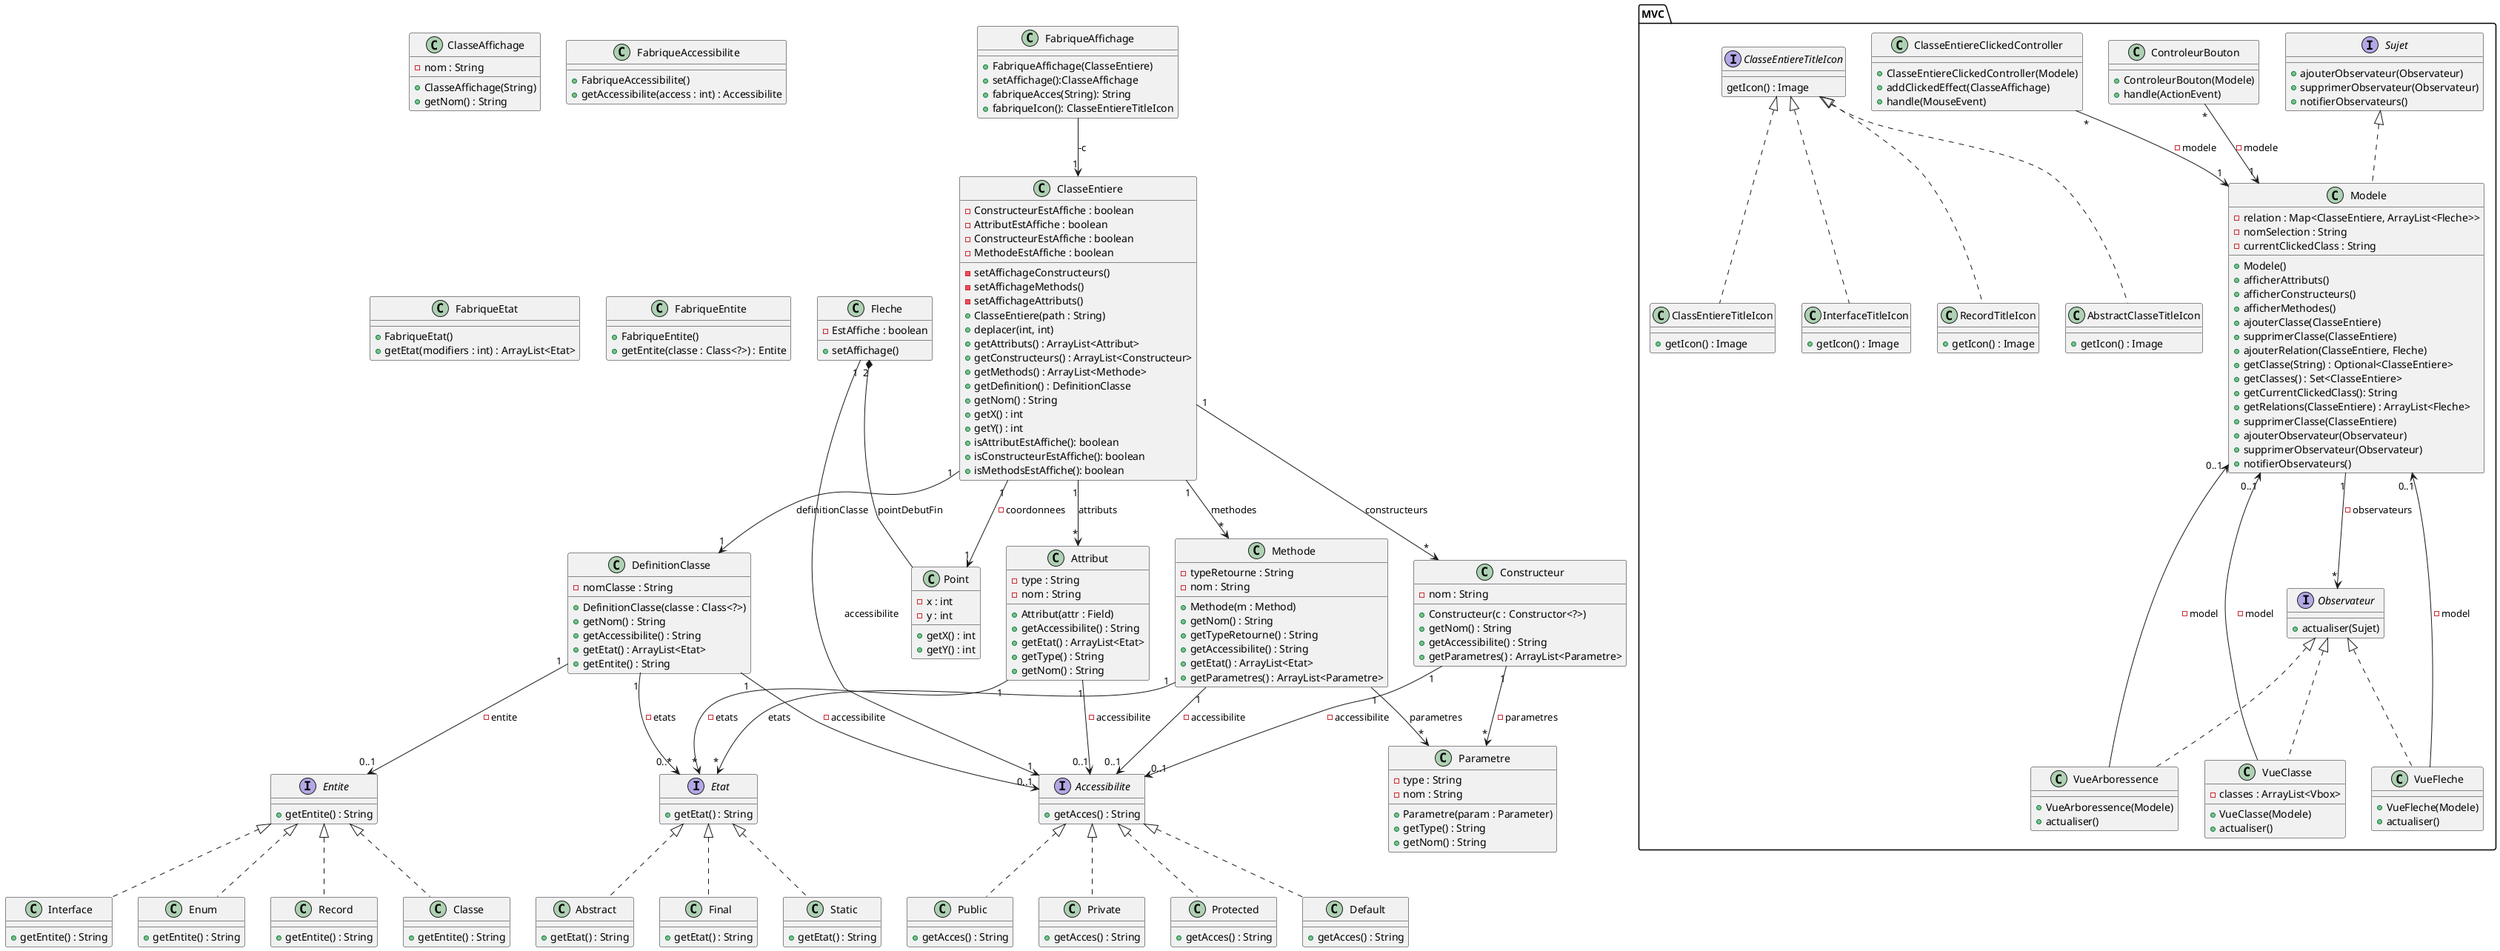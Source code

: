 @startuml
'https://plantuml.com/class-diagram

'Modele'
package "MVC"{

    interface Sujet{
        +ajouterObservateur(Observateur)
        +supprimerObservateur(Observateur)
        +notifierObservateurs()
    }

    class Modele implements Sujet{
            - relation : Map<ClasseEntiere, ArrayList<Fleche>>
            - nomSelection : String
            - currentClickedClass : String
            + Modele()
            + afficherAttributs()
            + afficherConstructeurs()
            + afficherMethodes()
            + ajouterClasse(ClasseEntiere)
            + supprimerClasse(ClasseEntiere)
            + ajouterRelation(ClasseEntiere, Fleche)
            + getClasse(String) : Optional<ClasseEntiere>
            + getClasses() : Set<ClasseEntiere>
            + getCurrentClickedClass(): String
            + getRelations(ClasseEntiere) : ArrayList<Fleche>
            + supprimerClasse(ClasseEntiere)
            + ajouterObservateur(Observateur)
            + supprimerObservateur(Observateur)
            + notifierObservateurs()
        }

    'Observateurs'

    interface Observateur{
        +actualiser(Sujet)
    }

    class VueClasse implements Observateur{
        - classes : ArrayList<Vbox>
        +VueClasse(Modele)
        +actualiser()
    }

    class VueFleche implements Observateur{
        +VueFleche(Modele)
        +actualiser()
    }

    class VueArboressence implements Observateur {
        + VueArboressence(Modele)
        + actualiser()
    }

    'Controlleurs'

    class ControleurBouton{
        +ControleurBouton(Modele)
        +handle(ActionEvent)
    }

    class ClasseEntiereClickedController{
            + ClasseEntiereClickedController(Modele)
            + addClickedEffect(ClasseAffichage)
            +handle(MouseEvent)
    }

    interface ClasseEntiereTitleIcon{
        getIcon() : Image
    }

    class AbstractClasseTitleIcon implements ClasseEntiereTitleIcon{
        +getIcon() : Image
    }

    class ClassEntiereTitleIcon implements ClasseEntiereTitleIcon{
        +getIcon() : Image
    }

    class InterfaceTitleIcon implements ClasseEntiereTitleIcon{
        +getIcon() : Image
    }

    class RecordTitleIcon implements ClasseEntiereTitleIcon{
        +getIcon() : Image
    }

}
'Classes'
class ClasseAffichage{
    -nom : String
    +ClasseAffichage(String)
    +getNom() : String
}

class ClasseEntiere{
    -ConstructeurEstAffiche : boolean
    -AttributEstAffiche : boolean
    -ConstructeurEstAffiche : boolean
    -MethodeEstAffiche : boolean
    -setAffichageConstructeurs()
    -setAffichageMethods()
    -setAffichageAttributs()
    +ClasseEntiere(path : String)
    +deplacer(int, int)
    +getAttributs() : ArrayList<Attribut>
    +getConstructeurs() : ArrayList<Constructeur>
    +getMethods() : ArrayList<Methode>
    +getDefinition() : DefinitionClasse
    +getNom() : String
    +getX() : int
    +getY() : int
    +isAttributEstAffiche(): boolean
    +isConstructeurEstAffiche(): boolean
    +isMethodsEstAffiche(): boolean
}

'class FabriqueAffichageClasse{
'    +FabriqueAffichageClasse(ClasseEntiere)
'    +getDefinitionAffichage(): HBox
'    +getAttributsAffichage(): HBox
'    +getConstructeurAffichage(): HBox
'    +getMethodesAffichage(): HBox
'}

interface Entite{
    +getEntite() : String
}

class Classe implements Entite{
    +getEntite() : String
}

class Interface implements Entite{
    +getEntite() : String
}

class Enum implements Entite{
    +getEntite() : String
}

class Record implements Entite{
    +getEntite() : String
}



interface Accessibilite{
    +getAcces() : String
}

class Public implements Accessibilite{
    +getAcces() : String
}

class Private implements Accessibilite{
    +getAcces() : String
}

class Protected implements Accessibilite{
    +getAcces() : String
}

class Default implements Accessibilite{
    +getAcces() : String
}

interface Etat{
    +getEtat() : String
}

class Abstract implements Etat{
    +getEtat() : String
}

class Final implements Etat{
    +getEtat() : String
}

class Static implements Etat{
    +getEtat() : String
}

class DefinitionClasse{
    -nomClasse : String

    +DefinitionClasse(classe : Class<?>)
    +getNom() : String
    +getAccessibilite() : String
    +getEtat() : ArrayList<Etat>
    +getEntite() : String
}

class Attribut{
    -type : String
    -nom : String
    +Attribut(attr : Field)
    +getAccessibilite() : String
    +getEtat() : ArrayList<Etat>
    +getType() : String
    +getNom() : String
}

class Methode{
    -typeRetourne : String
    -nom : String

    +Methode(m : Method)
    +getNom() : String
    +getTypeRetourne() : String
    +getAccessibilite() : String
    +getEtat() : ArrayList<Etat>
    +getParametres() : ArrayList<Parametre>
}

class Constructeur {
    - nom : String
    + Constructeur(c : Constructor<?>)
    + getNom() : String
    + getAccessibilite() : String
    + getParametres() : ArrayList<Parametre>
}

class Parametre{
    +Parametre(param : Parameter)
    -type : String
    -nom : String
    +getType() : String
    +getNom() : String
}

class Point{
    - x : int
    - y : int
    + getX() : int
    + getY() : int
}

class FabriqueAccessibilite {
    + FabriqueAccessibilite()
    + getAccessibilite(access : int) : Accessibilite
}

class FabriqueAffichage {
    + FabriqueAffichage(ClasseEntiere)
    + setAffichage():ClasseAffichage
    + fabriqueAcces(String): String
    + fabriqueIcon(): ClasseEntiereTitleIcon
}

class FabriqueEtat {
    + FabriqueEtat()
    + getEtat(modifiers : int) : ArrayList<Etat>
}

class FabriqueEntite {
    + FabriqueEntite()
    + getEntite(classe : Class<?>) : Entite
}


class Fleche {
    -EstAffiche : boolean
    +setAffichage()
}


'-----------------------------------'
'Associations'

Modele "1" --> "*" Observateur : -observateurs
VueClasse --> "0..1" Modele : - model
VueFleche --> "0..1" Modele : - model
VueArboressence --> "0..1" Modele : - model
Attribut "1" --> "0..1" Accessibilite : -accessibilite
Attribut "1" --> "*" Etat : -etats
DefinitionClasse "1" --> "0..1" Accessibilite : -accessibilite
DefinitionClasse "1" --> "0..*" Etat : -etats
DefinitionClasse "1" --> "0..1" Entite : -entite
Constructeur "1" --> "0..1" Accessibilite : -accessibilite
Constructeur "1" --> "*" Parametre : -parametres
Methode "1" --> "0..1" Accessibilite : -accessibilite
Methode "1" --> "*" Etat : etats
Methode "1" --> "*" Parametre : parametres
'ClasseEntiere <-- FabriqueAffichageClasse :-Classe
ClasseEntiere "1" --> "1" DefinitionClasse : definitionClasse
ClasseEntiere "1" --> "*" Attribut : attributs
ClasseEntiere "1" --> "*" Methode : methodes
ClasseEntiere "1" --> "*" Constructeur : constructeurs
ClasseEntiere "1" --> "1" Point : -coordonnees
Fleche "1" --> "1" Accessibilite : accessibilite
Fleche "2" *-- Point : pointDebutFin
ControleurBouton "*" --> "1" Modele : -modele
ClasseEntiereClickedController "*" --> "1" Modele : -modele
FabriqueAffichage --> "1" ClasseEntiere : -c

@enduml